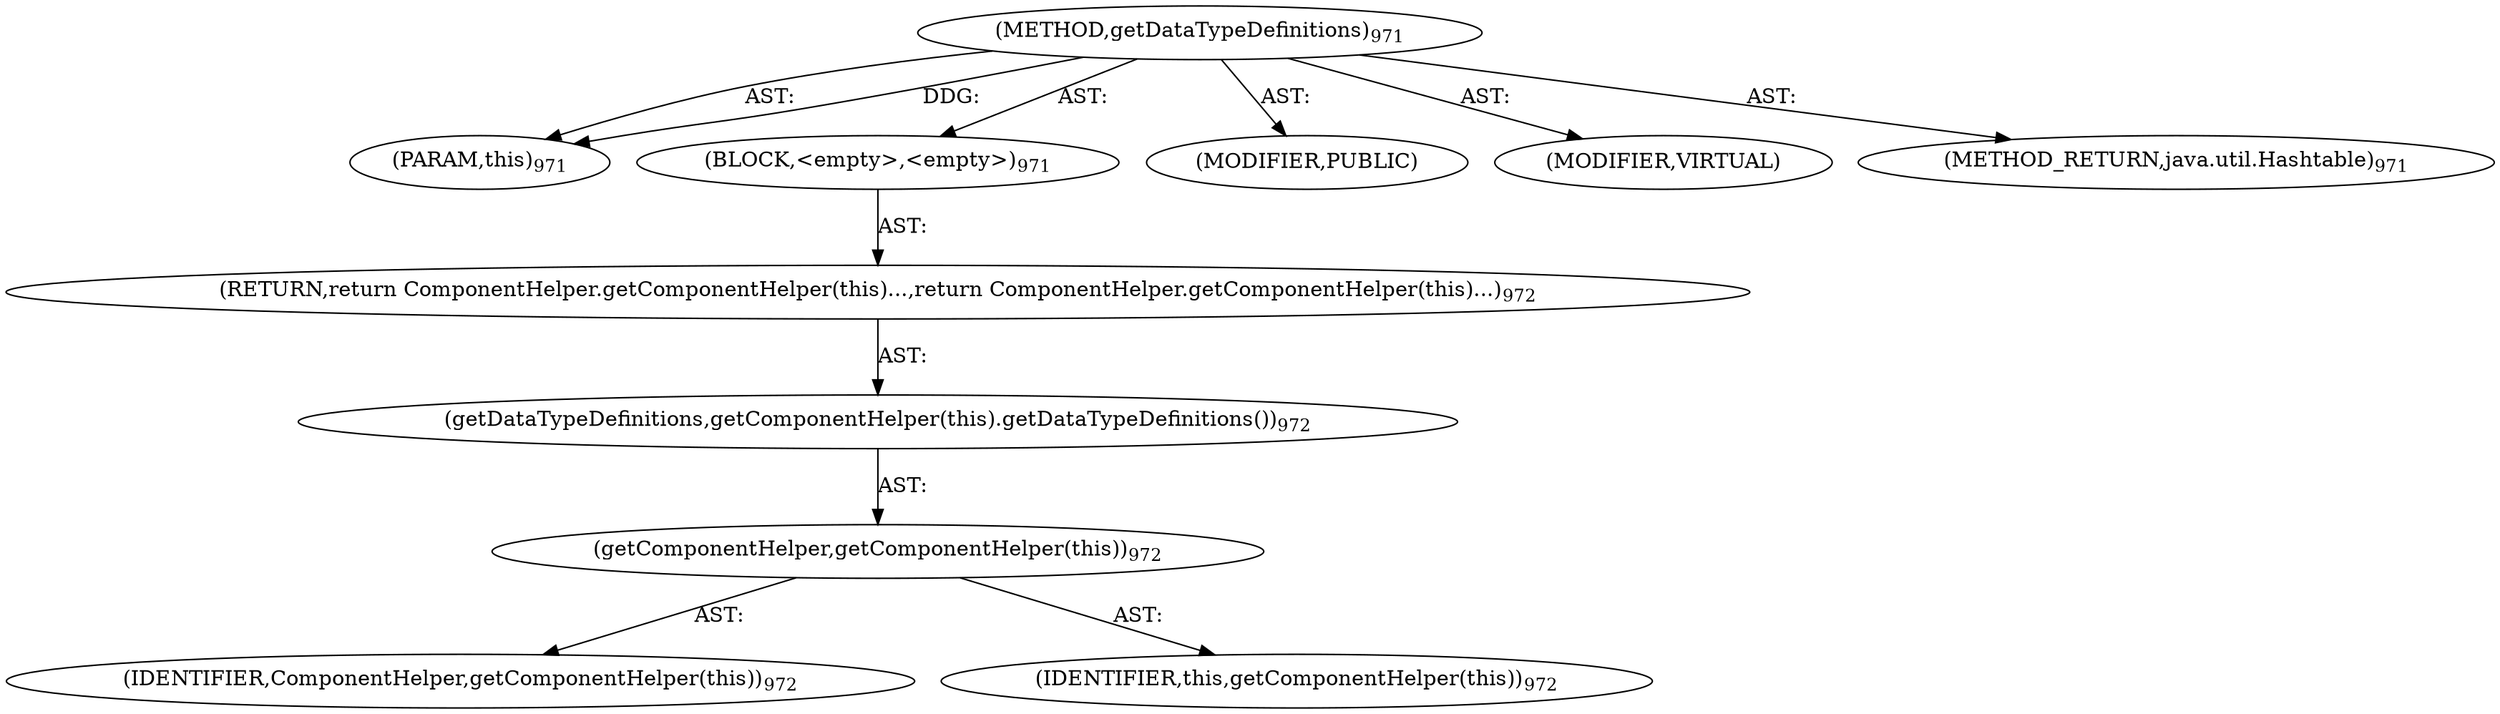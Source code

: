 digraph "getDataTypeDefinitions" {  
"111669149748" [label = <(METHOD,getDataTypeDefinitions)<SUB>971</SUB>> ]
"115964117032" [label = <(PARAM,this)<SUB>971</SUB>> ]
"25769803854" [label = <(BLOCK,&lt;empty&gt;,&lt;empty&gt;)<SUB>971</SUB>> ]
"146028888085" [label = <(RETURN,return ComponentHelper.getComponentHelper(this)...,return ComponentHelper.getComponentHelper(this)...)<SUB>972</SUB>> ]
"30064771365" [label = <(getDataTypeDefinitions,getComponentHelper(this).getDataTypeDefinitions())<SUB>972</SUB>> ]
"30064771366" [label = <(getComponentHelper,getComponentHelper(this))<SUB>972</SUB>> ]
"68719477064" [label = <(IDENTIFIER,ComponentHelper,getComponentHelper(this))<SUB>972</SUB>> ]
"68719476792" [label = <(IDENTIFIER,this,getComponentHelper(this))<SUB>972</SUB>> ]
"133143986327" [label = <(MODIFIER,PUBLIC)> ]
"133143986328" [label = <(MODIFIER,VIRTUAL)> ]
"128849018932" [label = <(METHOD_RETURN,java.util.Hashtable)<SUB>971</SUB>> ]
  "111669149748" -> "115964117032"  [ label = "AST: "] 
  "111669149748" -> "25769803854"  [ label = "AST: "] 
  "111669149748" -> "133143986327"  [ label = "AST: "] 
  "111669149748" -> "133143986328"  [ label = "AST: "] 
  "111669149748" -> "128849018932"  [ label = "AST: "] 
  "25769803854" -> "146028888085"  [ label = "AST: "] 
  "146028888085" -> "30064771365"  [ label = "AST: "] 
  "30064771365" -> "30064771366"  [ label = "AST: "] 
  "30064771366" -> "68719477064"  [ label = "AST: "] 
  "30064771366" -> "68719476792"  [ label = "AST: "] 
  "111669149748" -> "115964117032"  [ label = "DDG: "] 
}
